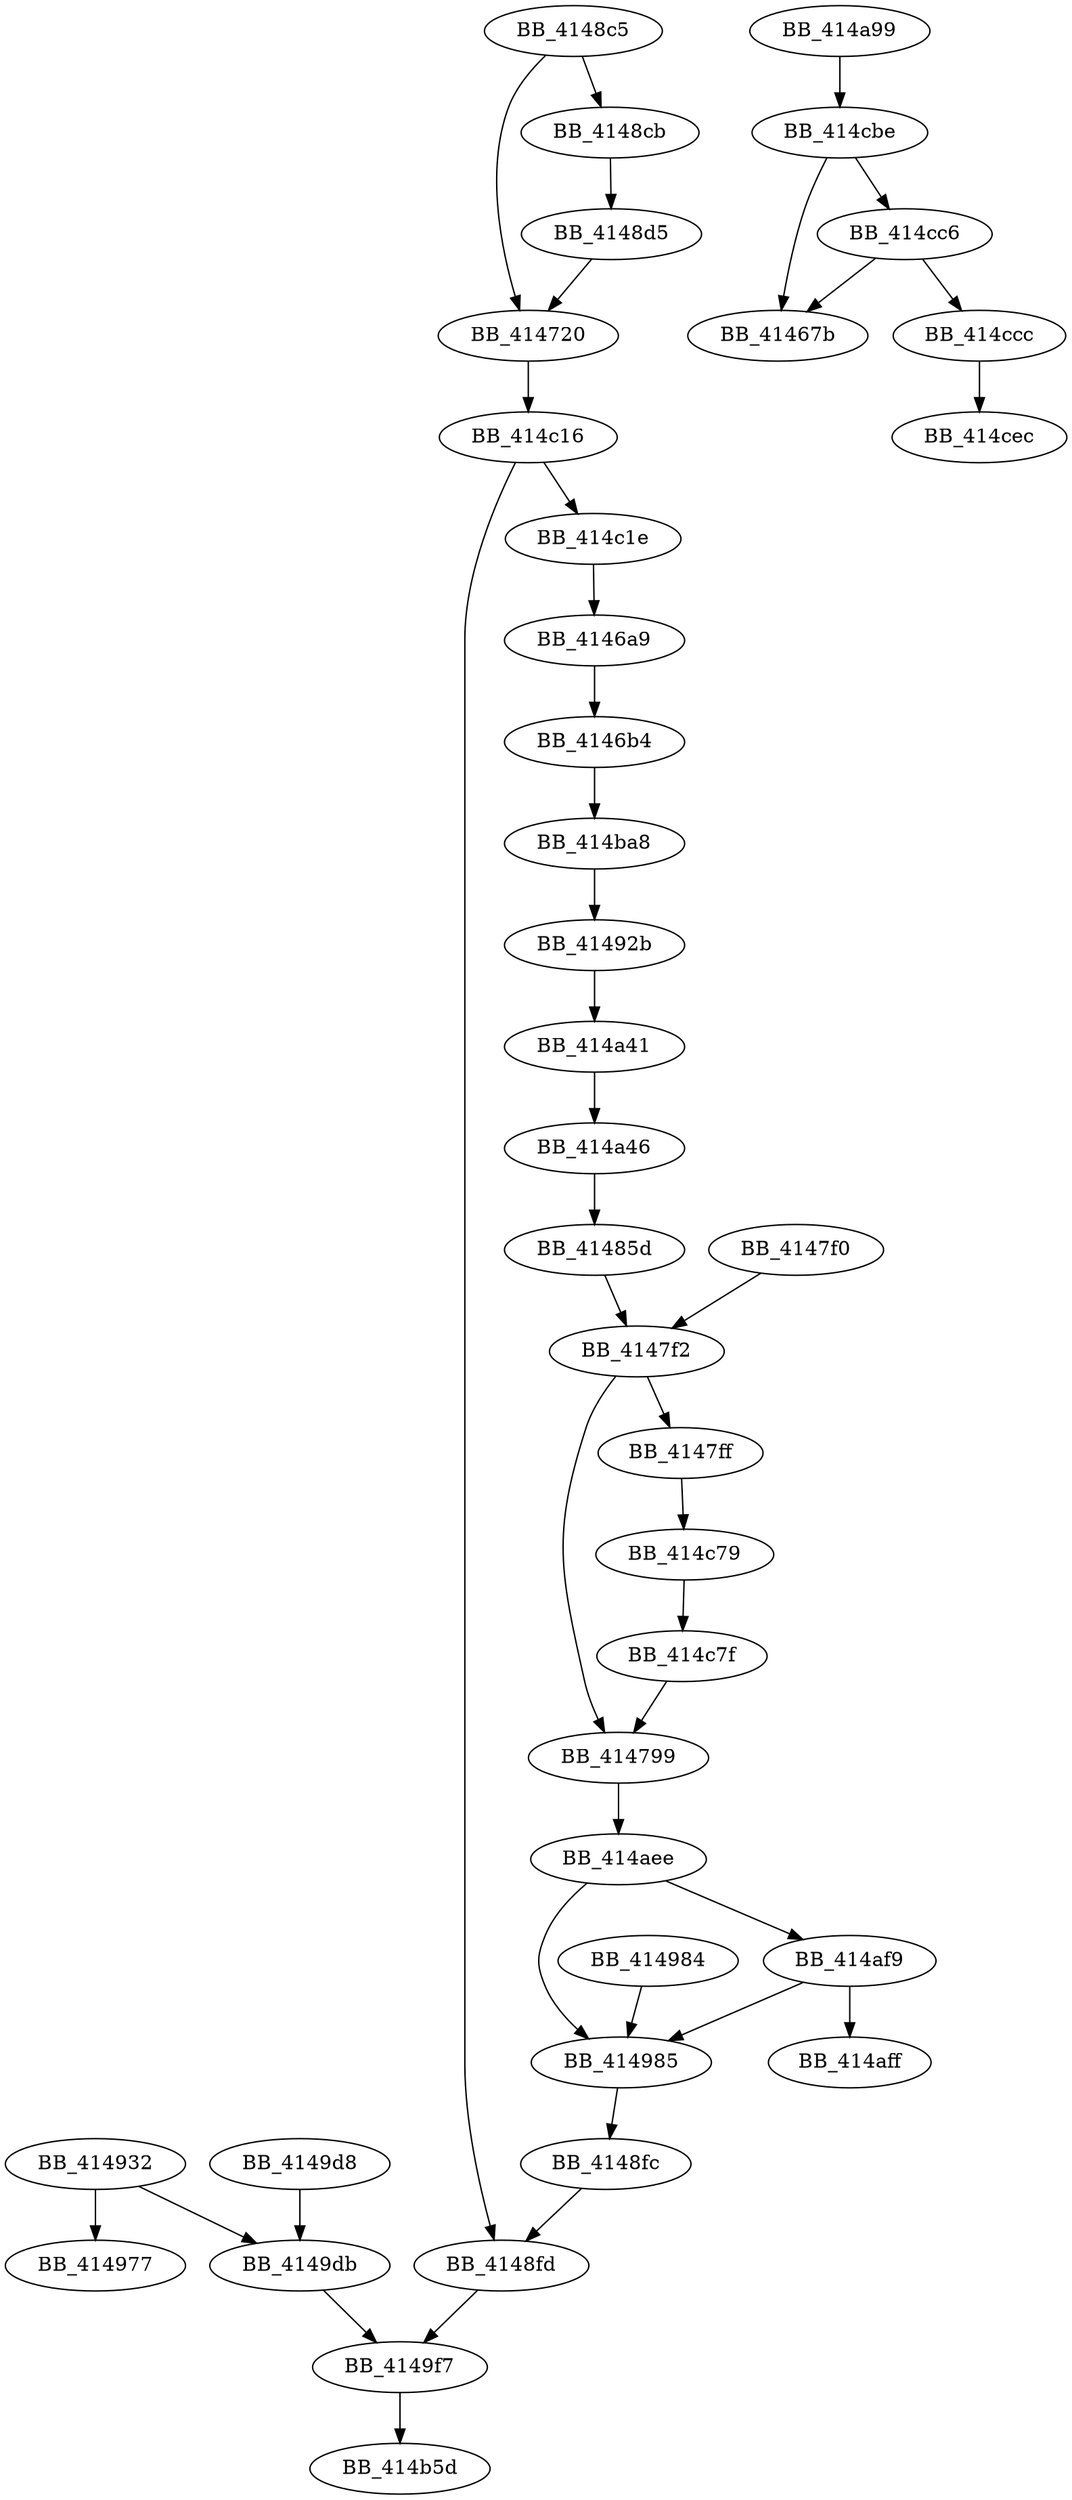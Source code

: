 DiGraph sub_4146A9{
BB_4146a9->BB_4146b4
BB_4146b4->BB_414ba8
BB_414720->BB_414c16
BB_414799->BB_414aee
BB_4147f0->BB_4147f2
BB_4147f2->BB_414799
BB_4147f2->BB_4147ff
BB_4147ff->BB_414c79
BB_41485d->BB_4147f2
BB_4148c5->BB_414720
BB_4148c5->BB_4148cb
BB_4148cb->BB_4148d5
BB_4148d5->BB_414720
BB_4148fc->BB_4148fd
BB_4148fd->BB_4149f7
BB_41492b->BB_414a41
BB_414932->BB_414977
BB_414932->BB_4149db
BB_414984->BB_414985
BB_414985->BB_4148fc
BB_4149d8->BB_4149db
BB_4149db->BB_4149f7
BB_4149f7->BB_414b5d
BB_414a41->BB_414a46
BB_414a46->BB_41485d
BB_414a99->BB_414cbe
BB_414aee->BB_414985
BB_414aee->BB_414af9
BB_414af9->BB_414985
BB_414af9->BB_414aff
BB_414ba8->BB_41492b
BB_414c16->BB_4148fd
BB_414c16->BB_414c1e
BB_414c1e->BB_4146a9
BB_414c79->BB_414c7f
BB_414c7f->BB_414799
BB_414cbe->BB_41467b
BB_414cbe->BB_414cc6
BB_414cc6->BB_41467b
BB_414cc6->BB_414ccc
BB_414ccc->BB_414cec
}
